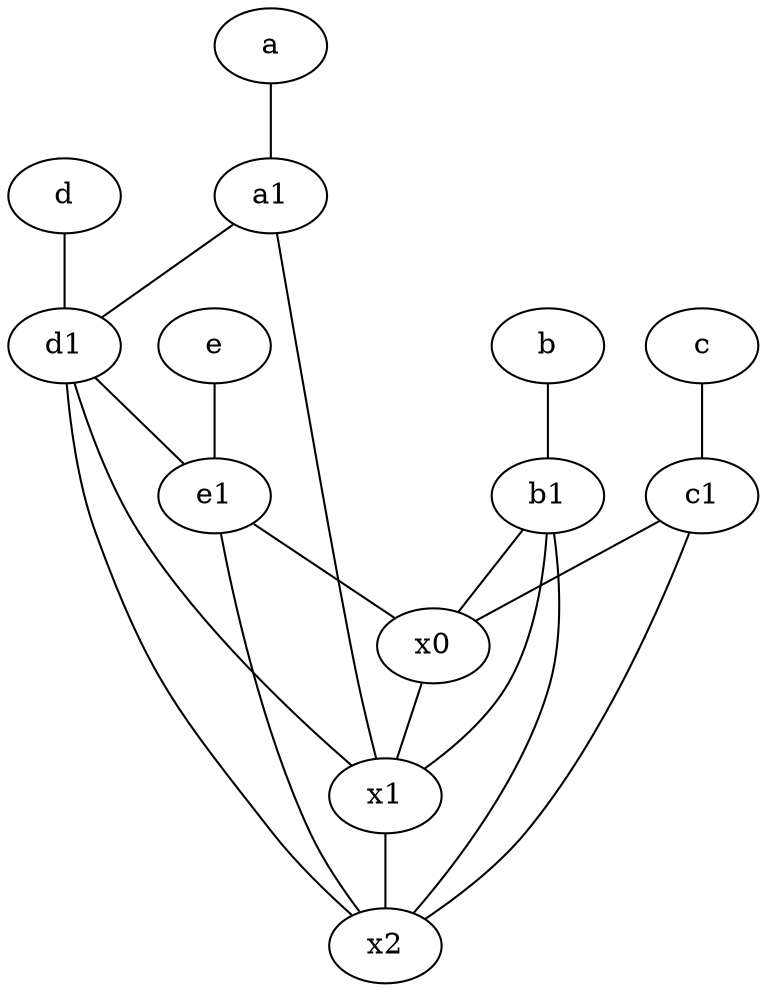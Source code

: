 graph {
	node [labelfontsize=50]
	a [labelfontsize=50 pos="8,2!"]
	e1 [labelfontsize=50 pos="7,7!"]
	b1 [labelfontsize=50 pos="9,4!"]
	b [labelfontsize=50 pos="10,4!"]
	e [labelfontsize=50 pos="7,9!"]
	a1 [labelfontsize=50 pos="8,3!"]
	x0 [labelfontsize=50]
	d1 [labelfontsize=50 pos="3,5!"]
	x2 [labelfontsize=50]
	c [labelfontsize=50 pos="4.5,2!"]
	d [labelfontsize=50 pos="2,5!"]
	x1 [labelfontsize=50]
	c1 [labelfontsize=50 pos="4.5,3!"]
	b1 -- x1
	b1 -- x0
	b -- b1
	e1 -- x0
	d1 -- x2
	c1 -- x2
	e1 -- x2
	a1 -- d1
	d -- d1
	e -- e1
	a1 -- x1
	b1 -- x2
	c1 -- x0
	d1 -- x1
	a -- a1
	d1 -- e1
	x1 -- x2
	x0 -- x1
	c -- c1
}
